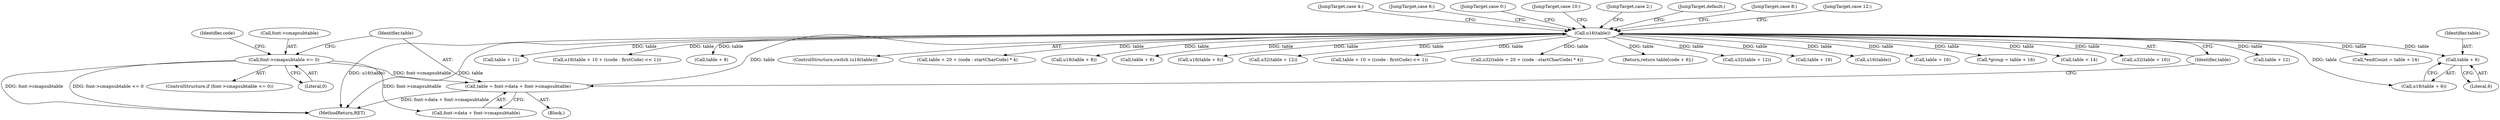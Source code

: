 digraph "0_ghostscript_961b10cdd71403072fb99401a45f3bef6ce53626@pointer" {
"1000157" [label="(Call,table + 6)"];
"1000141" [label="(Call,u16(table))"];
"1000131" [label="(Call,table = font->data + font->cmapsubtable)"];
"1000124" [label="(Call,font->cmapsubtable <= 0)"];
"1000151" [label="(JumpTarget,case 4:)"];
"1000389" [label="(Call,table + 12)"];
"1000141" [label="(Call,u16(table))"];
"1000142" [label="(Identifier,table)"];
"1000161" [label="(Call,*endCount = table + 14)"];
"1000350" [label="(Call,table + 12)"];
"1000305" [label="(JumpTarget,case 6:)"];
"1000334" [label="(Call,u16(table + 10 + ((code - firstCode) << 1)))"];
"1000128" [label="(Literal,0)"];
"1000318" [label="(Call,table + 8)"];
"1000159" [label="(Literal,6)"];
"1000133" [label="(Call,font->data + font->cmapsubtable)"];
"1000878" [label="(MethodReturn,RET)"];
"1000121" [label="(Block,)"];
"1000140" [label="(ControlStructure,switch (u16(table)))"];
"1000144" [label="(JumpTarget,case 0:)"];
"1000131" [label="(Call,table = font->data + font->cmapsubtable)"];
"1000130" [label="(Identifier,code)"];
"1000374" [label="(Call,table + 20 + (code - startCharCode) * 4)"];
"1000317" [label="(Call,u16(table + 8))"];
"1000311" [label="(Call,table + 6)"];
"1000156" [label="(Call,u16(table + 6))"];
"1000157" [label="(Call,table + 6)"];
"1000125" [label="(Call,font->cmapsubtable)"];
"1000310" [label="(Call,u16(table + 6))"];
"1000349" [label="(Call,u32(table + 12))"];
"1000335" [label="(Call,table + 10 + ((code - firstCode) << 1))"];
"1000373" [label="(Call,u32(table + 20 + (code - startCharCode) * 4))"];
"1000344" [label="(JumpTarget,case 10:)"];
"1000451" [label="(JumpTarget,case 2:)"];
"1000145" [label="(Return,return table[code + 6];)"];
"1000388" [label="(Call,u32(table + 12))"];
"1000132" [label="(Identifier,table)"];
"1000453" [label="(JumpTarget,default:)"];
"1000357" [label="(Call,table + 16)"];
"1000456" [label="(Call,u16(table))"];
"1000123" [label="(ControlStructure,if (font->cmapsubtable <= 0))"];
"1000124" [label="(Call,font->cmapsubtable <= 0)"];
"1000158" [label="(Identifier,table)"];
"1000452" [label="(JumpTarget,case 8:)"];
"1000395" [label="(Call,table + 16)"];
"1000393" [label="(Call,*group = table + 16)"];
"1000163" [label="(Call,table + 14)"];
"1000356" [label="(Call,u32(table + 16))"];
"1000383" [label="(JumpTarget,case 12:)"];
"1000157" -> "1000156"  [label="AST: "];
"1000157" -> "1000159"  [label="CFG: "];
"1000158" -> "1000157"  [label="AST: "];
"1000159" -> "1000157"  [label="AST: "];
"1000156" -> "1000157"  [label="CFG: "];
"1000141" -> "1000157"  [label="DDG: table"];
"1000141" -> "1000140"  [label="AST: "];
"1000141" -> "1000142"  [label="CFG: "];
"1000142" -> "1000141"  [label="AST: "];
"1000144" -> "1000141"  [label="CFG: "];
"1000151" -> "1000141"  [label="CFG: "];
"1000305" -> "1000141"  [label="CFG: "];
"1000344" -> "1000141"  [label="CFG: "];
"1000383" -> "1000141"  [label="CFG: "];
"1000451" -> "1000141"  [label="CFG: "];
"1000452" -> "1000141"  [label="CFG: "];
"1000453" -> "1000141"  [label="CFG: "];
"1000141" -> "1000878"  [label="DDG: table"];
"1000141" -> "1000878"  [label="DDG: u16(table)"];
"1000131" -> "1000141"  [label="DDG: table"];
"1000141" -> "1000145"  [label="DDG: table"];
"1000141" -> "1000156"  [label="DDG: table"];
"1000141" -> "1000161"  [label="DDG: table"];
"1000141" -> "1000163"  [label="DDG: table"];
"1000141" -> "1000310"  [label="DDG: table"];
"1000141" -> "1000311"  [label="DDG: table"];
"1000141" -> "1000317"  [label="DDG: table"];
"1000141" -> "1000318"  [label="DDG: table"];
"1000141" -> "1000334"  [label="DDG: table"];
"1000141" -> "1000335"  [label="DDG: table"];
"1000141" -> "1000349"  [label="DDG: table"];
"1000141" -> "1000350"  [label="DDG: table"];
"1000141" -> "1000356"  [label="DDG: table"];
"1000141" -> "1000357"  [label="DDG: table"];
"1000141" -> "1000373"  [label="DDG: table"];
"1000141" -> "1000374"  [label="DDG: table"];
"1000141" -> "1000388"  [label="DDG: table"];
"1000141" -> "1000389"  [label="DDG: table"];
"1000141" -> "1000393"  [label="DDG: table"];
"1000141" -> "1000395"  [label="DDG: table"];
"1000141" -> "1000456"  [label="DDG: table"];
"1000131" -> "1000121"  [label="AST: "];
"1000131" -> "1000133"  [label="CFG: "];
"1000132" -> "1000131"  [label="AST: "];
"1000133" -> "1000131"  [label="AST: "];
"1000142" -> "1000131"  [label="CFG: "];
"1000131" -> "1000878"  [label="DDG: font->data + font->cmapsubtable"];
"1000124" -> "1000131"  [label="DDG: font->cmapsubtable"];
"1000124" -> "1000123"  [label="AST: "];
"1000124" -> "1000128"  [label="CFG: "];
"1000125" -> "1000124"  [label="AST: "];
"1000128" -> "1000124"  [label="AST: "];
"1000130" -> "1000124"  [label="CFG: "];
"1000132" -> "1000124"  [label="CFG: "];
"1000124" -> "1000878"  [label="DDG: font->cmapsubtable"];
"1000124" -> "1000878"  [label="DDG: font->cmapsubtable <= 0"];
"1000124" -> "1000133"  [label="DDG: font->cmapsubtable"];
}
